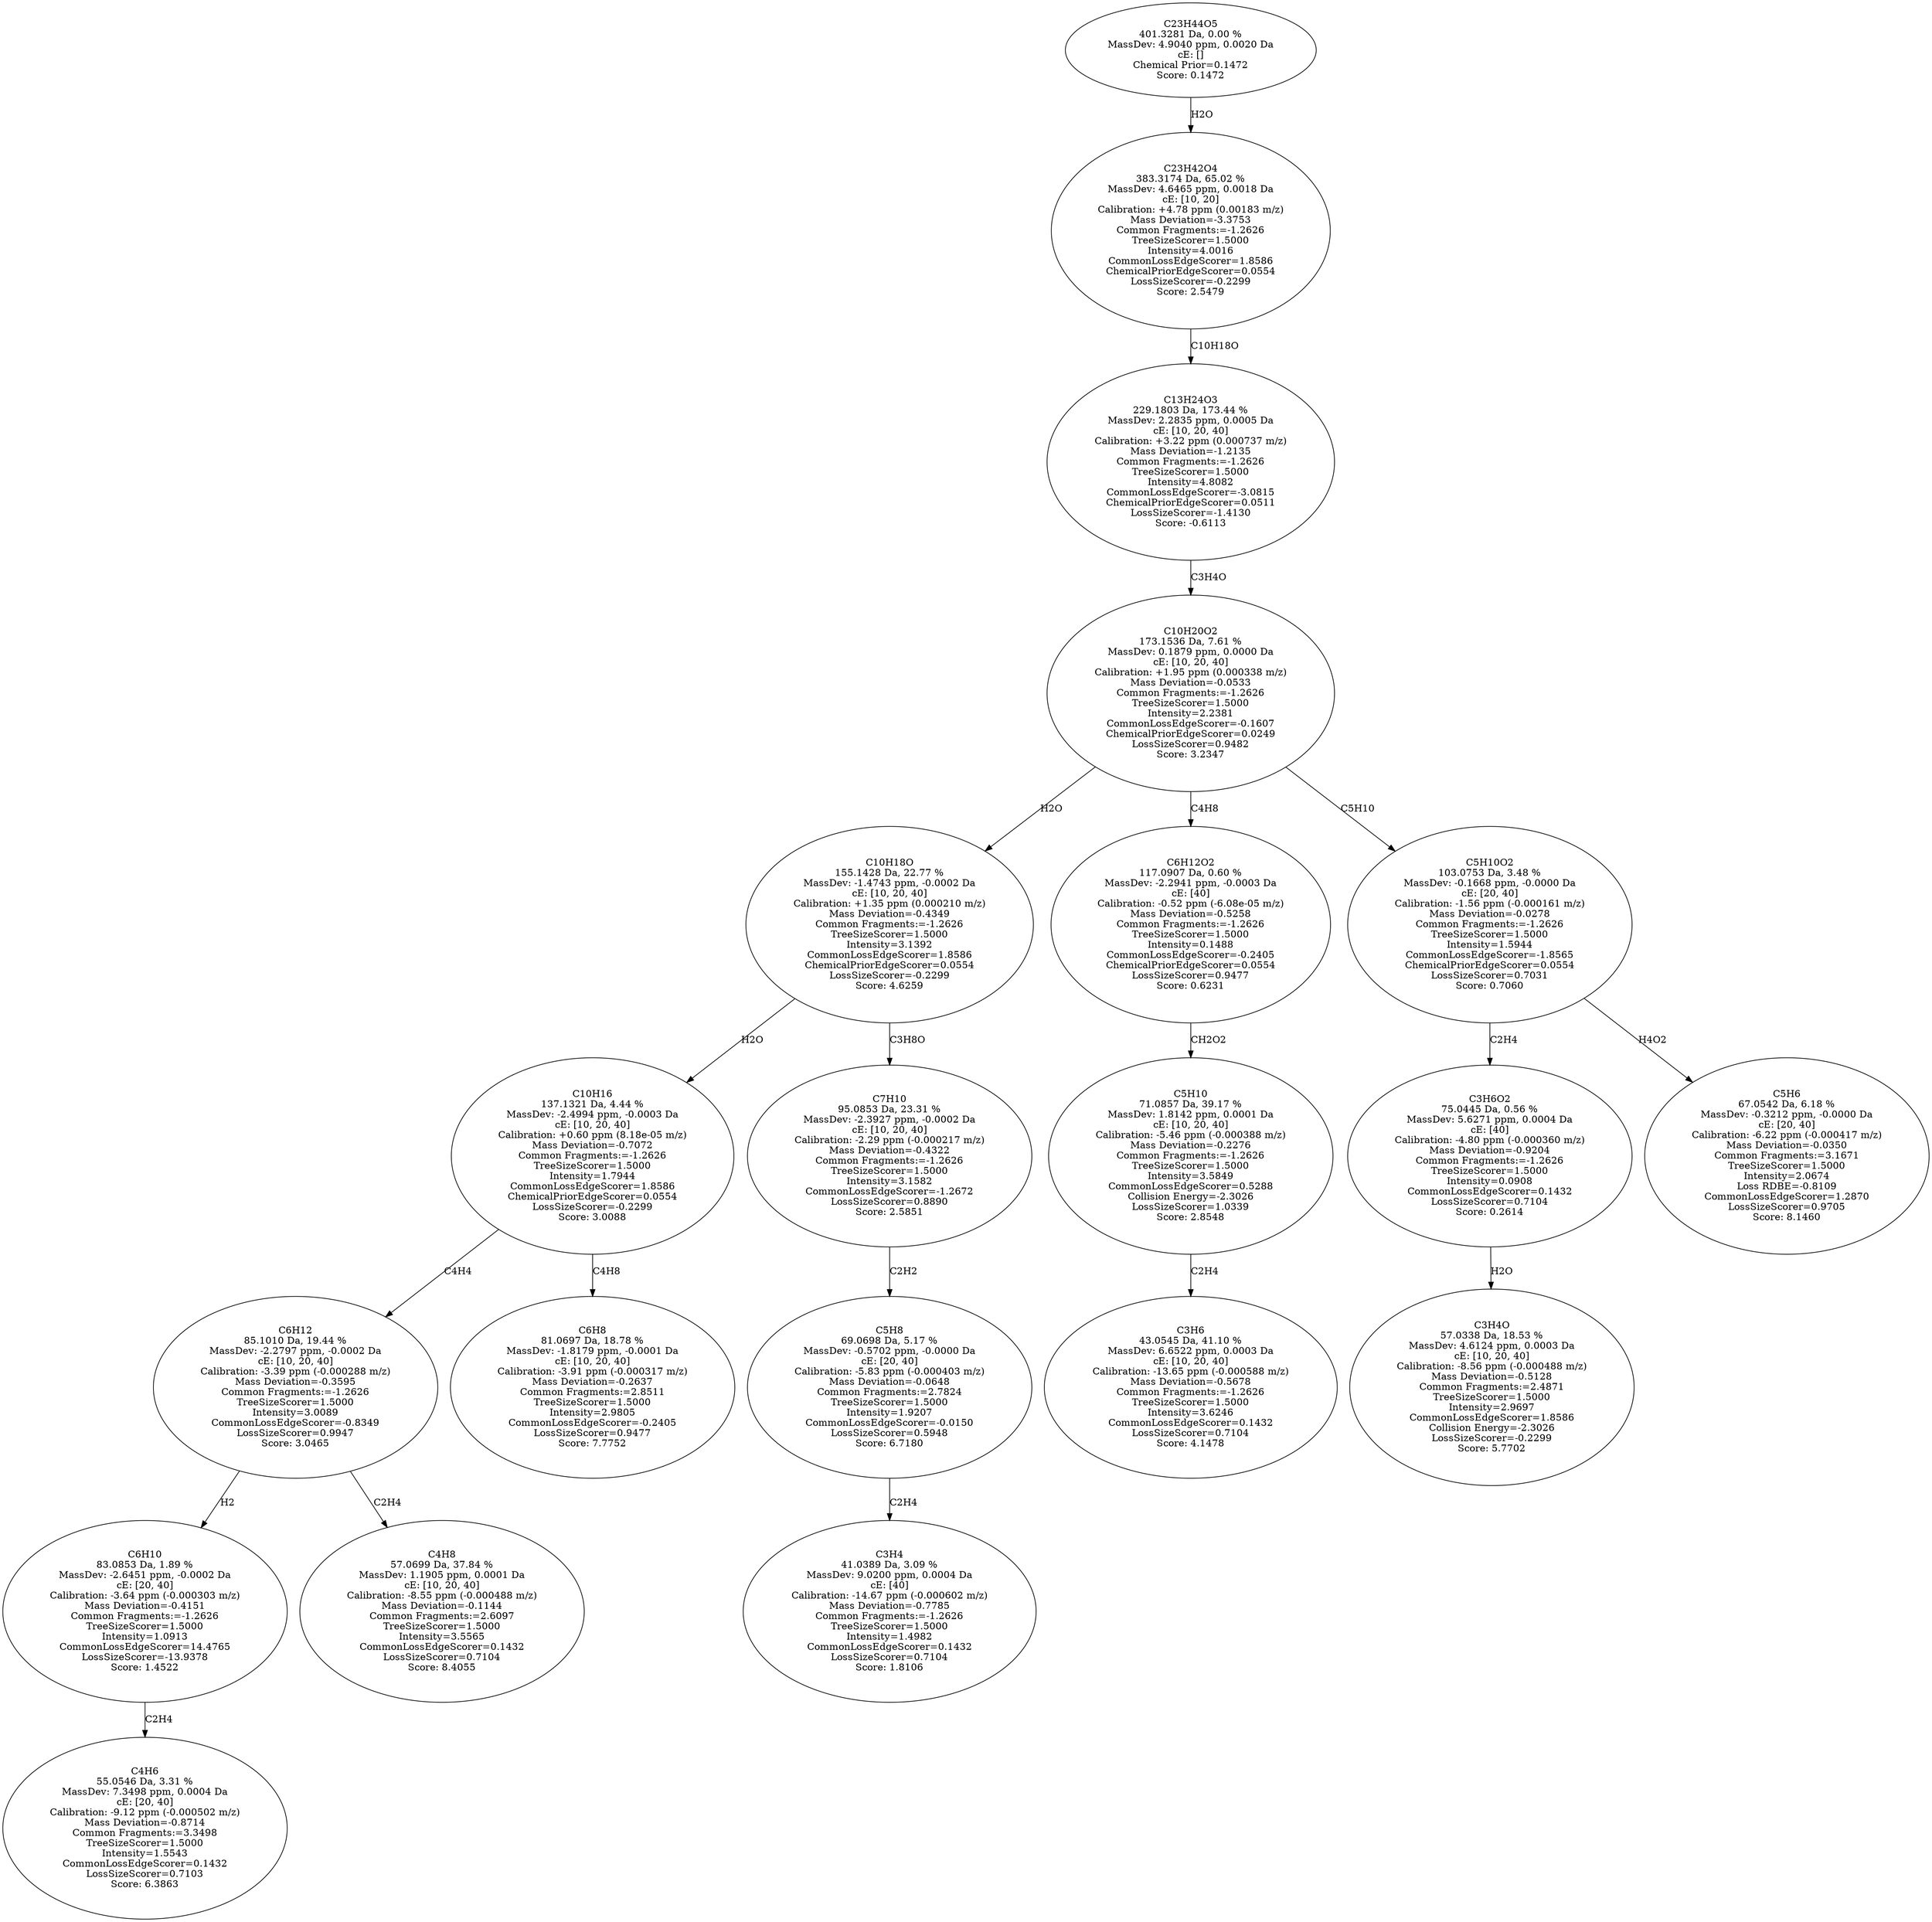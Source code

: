 strict digraph {
v1 [label="C4H6\n55.0546 Da, 3.31 %\nMassDev: 7.3498 ppm, 0.0004 Da\ncE: [20, 40]\nCalibration: -9.12 ppm (-0.000502 m/z)\nMass Deviation=-0.8714\nCommon Fragments:=3.3498\nTreeSizeScorer=1.5000\nIntensity=1.5543\nCommonLossEdgeScorer=0.1432\nLossSizeScorer=0.7103\nScore: 6.3863"];
v2 [label="C6H10\n83.0853 Da, 1.89 %\nMassDev: -2.6451 ppm, -0.0002 Da\ncE: [20, 40]\nCalibration: -3.64 ppm (-0.000303 m/z)\nMass Deviation=-0.4151\nCommon Fragments:=-1.2626\nTreeSizeScorer=1.5000\nIntensity=1.0913\nCommonLossEdgeScorer=14.4765\nLossSizeScorer=-13.9378\nScore: 1.4522"];
v3 [label="C4H8\n57.0699 Da, 37.84 %\nMassDev: 1.1905 ppm, 0.0001 Da\ncE: [10, 20, 40]\nCalibration: -8.55 ppm (-0.000488 m/z)\nMass Deviation=-0.1144\nCommon Fragments:=2.6097\nTreeSizeScorer=1.5000\nIntensity=3.5565\nCommonLossEdgeScorer=0.1432\nLossSizeScorer=0.7104\nScore: 8.4055"];
v4 [label="C6H12\n85.1010 Da, 19.44 %\nMassDev: -2.2797 ppm, -0.0002 Da\ncE: [10, 20, 40]\nCalibration: -3.39 ppm (-0.000288 m/z)\nMass Deviation=-0.3595\nCommon Fragments:=-1.2626\nTreeSizeScorer=1.5000\nIntensity=3.0089\nCommonLossEdgeScorer=-0.8349\nLossSizeScorer=0.9947\nScore: 3.0465"];
v5 [label="C6H8\n81.0697 Da, 18.78 %\nMassDev: -1.8179 ppm, -0.0001 Da\ncE: [10, 20, 40]\nCalibration: -3.91 ppm (-0.000317 m/z)\nMass Deviation=-0.2637\nCommon Fragments:=2.8511\nTreeSizeScorer=1.5000\nIntensity=2.9805\nCommonLossEdgeScorer=-0.2405\nLossSizeScorer=0.9477\nScore: 7.7752"];
v6 [label="C10H16\n137.1321 Da, 4.44 %\nMassDev: -2.4994 ppm, -0.0003 Da\ncE: [10, 20, 40]\nCalibration: +0.60 ppm (8.18e-05 m/z)\nMass Deviation=-0.7072\nCommon Fragments:=-1.2626\nTreeSizeScorer=1.5000\nIntensity=1.7944\nCommonLossEdgeScorer=1.8586\nChemicalPriorEdgeScorer=0.0554\nLossSizeScorer=-0.2299\nScore: 3.0088"];
v7 [label="C3H4\n41.0389 Da, 3.09 %\nMassDev: 9.0200 ppm, 0.0004 Da\ncE: [40]\nCalibration: -14.67 ppm (-0.000602 m/z)\nMass Deviation=-0.7785\nCommon Fragments:=-1.2626\nTreeSizeScorer=1.5000\nIntensity=1.4982\nCommonLossEdgeScorer=0.1432\nLossSizeScorer=0.7104\nScore: 1.8106"];
v8 [label="C5H8\n69.0698 Da, 5.17 %\nMassDev: -0.5702 ppm, -0.0000 Da\ncE: [20, 40]\nCalibration: -5.83 ppm (-0.000403 m/z)\nMass Deviation=-0.0648\nCommon Fragments:=2.7824\nTreeSizeScorer=1.5000\nIntensity=1.9207\nCommonLossEdgeScorer=-0.0150\nLossSizeScorer=0.5948\nScore: 6.7180"];
v9 [label="C7H10\n95.0853 Da, 23.31 %\nMassDev: -2.3927 ppm, -0.0002 Da\ncE: [10, 20, 40]\nCalibration: -2.29 ppm (-0.000217 m/z)\nMass Deviation=-0.4322\nCommon Fragments:=-1.2626\nTreeSizeScorer=1.5000\nIntensity=3.1582\nCommonLossEdgeScorer=-1.2672\nLossSizeScorer=0.8890\nScore: 2.5851"];
v10 [label="C10H18O\n155.1428 Da, 22.77 %\nMassDev: -1.4743 ppm, -0.0002 Da\ncE: [10, 20, 40]\nCalibration: +1.35 ppm (0.000210 m/z)\nMass Deviation=-0.4349\nCommon Fragments:=-1.2626\nTreeSizeScorer=1.5000\nIntensity=3.1392\nCommonLossEdgeScorer=1.8586\nChemicalPriorEdgeScorer=0.0554\nLossSizeScorer=-0.2299\nScore: 4.6259"];
v11 [label="C3H6\n43.0545 Da, 41.10 %\nMassDev: 6.6522 ppm, 0.0003 Da\ncE: [10, 20, 40]\nCalibration: -13.65 ppm (-0.000588 m/z)\nMass Deviation=-0.5678\nCommon Fragments:=-1.2626\nTreeSizeScorer=1.5000\nIntensity=3.6246\nCommonLossEdgeScorer=0.1432\nLossSizeScorer=0.7104\nScore: 4.1478"];
v12 [label="C5H10\n71.0857 Da, 39.17 %\nMassDev: 1.8142 ppm, 0.0001 Da\ncE: [10, 20, 40]\nCalibration: -5.46 ppm (-0.000388 m/z)\nMass Deviation=-0.2276\nCommon Fragments:=-1.2626\nTreeSizeScorer=1.5000\nIntensity=3.5849\nCommonLossEdgeScorer=0.5288\nCollision Energy=-2.3026\nLossSizeScorer=1.0339\nScore: 2.8548"];
v13 [label="C6H12O2\n117.0907 Da, 0.60 %\nMassDev: -2.2941 ppm, -0.0003 Da\ncE: [40]\nCalibration: -0.52 ppm (-6.08e-05 m/z)\nMass Deviation=-0.5258\nCommon Fragments:=-1.2626\nTreeSizeScorer=1.5000\nIntensity=0.1488\nCommonLossEdgeScorer=-0.2405\nChemicalPriorEdgeScorer=0.0554\nLossSizeScorer=0.9477\nScore: 0.6231"];
v14 [label="C3H4O\n57.0338 Da, 18.53 %\nMassDev: 4.6124 ppm, 0.0003 Da\ncE: [10, 20, 40]\nCalibration: -8.56 ppm (-0.000488 m/z)\nMass Deviation=-0.5128\nCommon Fragments:=2.4871\nTreeSizeScorer=1.5000\nIntensity=2.9697\nCommonLossEdgeScorer=1.8586\nCollision Energy=-2.3026\nLossSizeScorer=-0.2299\nScore: 5.7702"];
v15 [label="C3H6O2\n75.0445 Da, 0.56 %\nMassDev: 5.6271 ppm, 0.0004 Da\ncE: [40]\nCalibration: -4.80 ppm (-0.000360 m/z)\nMass Deviation=-0.9204\nCommon Fragments:=-1.2626\nTreeSizeScorer=1.5000\nIntensity=0.0908\nCommonLossEdgeScorer=0.1432\nLossSizeScorer=0.7104\nScore: 0.2614"];
v16 [label="C5H6\n67.0542 Da, 6.18 %\nMassDev: -0.3212 ppm, -0.0000 Da\ncE: [20, 40]\nCalibration: -6.22 ppm (-0.000417 m/z)\nMass Deviation=-0.0350\nCommon Fragments:=3.1671\nTreeSizeScorer=1.5000\nIntensity=2.0674\nLoss RDBE=-0.8109\nCommonLossEdgeScorer=1.2870\nLossSizeScorer=0.9705\nScore: 8.1460"];
v17 [label="C5H10O2\n103.0753 Da, 3.48 %\nMassDev: -0.1668 ppm, -0.0000 Da\ncE: [20, 40]\nCalibration: -1.56 ppm (-0.000161 m/z)\nMass Deviation=-0.0278\nCommon Fragments:=-1.2626\nTreeSizeScorer=1.5000\nIntensity=1.5944\nCommonLossEdgeScorer=-1.8565\nChemicalPriorEdgeScorer=0.0554\nLossSizeScorer=0.7031\nScore: 0.7060"];
v18 [label="C10H20O2\n173.1536 Da, 7.61 %\nMassDev: 0.1879 ppm, 0.0000 Da\ncE: [10, 20, 40]\nCalibration: +1.95 ppm (0.000338 m/z)\nMass Deviation=-0.0533\nCommon Fragments:=-1.2626\nTreeSizeScorer=1.5000\nIntensity=2.2381\nCommonLossEdgeScorer=-0.1607\nChemicalPriorEdgeScorer=0.0249\nLossSizeScorer=0.9482\nScore: 3.2347"];
v19 [label="C13H24O3\n229.1803 Da, 173.44 %\nMassDev: 2.2835 ppm, 0.0005 Da\ncE: [10, 20, 40]\nCalibration: +3.22 ppm (0.000737 m/z)\nMass Deviation=-1.2135\nCommon Fragments:=-1.2626\nTreeSizeScorer=1.5000\nIntensity=4.8082\nCommonLossEdgeScorer=-3.0815\nChemicalPriorEdgeScorer=0.0511\nLossSizeScorer=-1.4130\nScore: -0.6113"];
v20 [label="C23H42O4\n383.3174 Da, 65.02 %\nMassDev: 4.6465 ppm, 0.0018 Da\ncE: [10, 20]\nCalibration: +4.78 ppm (0.00183 m/z)\nMass Deviation=-3.3753\nCommon Fragments:=-1.2626\nTreeSizeScorer=1.5000\nIntensity=4.0016\nCommonLossEdgeScorer=1.8586\nChemicalPriorEdgeScorer=0.0554\nLossSizeScorer=-0.2299\nScore: 2.5479"];
v21 [label="C23H44O5\n401.3281 Da, 0.00 %\nMassDev: 4.9040 ppm, 0.0020 Da\ncE: []\nChemical Prior=0.1472\nScore: 0.1472"];
v2 -> v1 [label="C2H4"];
v4 -> v2 [label="H2"];
v4 -> v3 [label="C2H4"];
v6 -> v4 [label="C4H4"];
v6 -> v5 [label="C4H8"];
v10 -> v6 [label="H2O"];
v8 -> v7 [label="C2H4"];
v9 -> v8 [label="C2H2"];
v10 -> v9 [label="C3H8O"];
v18 -> v10 [label="H2O"];
v12 -> v11 [label="C2H4"];
v13 -> v12 [label="CH2O2"];
v18 -> v13 [label="C4H8"];
v15 -> v14 [label="H2O"];
v17 -> v15 [label="C2H4"];
v17 -> v16 [label="H4O2"];
v18 -> v17 [label="C5H10"];
v19 -> v18 [label="C3H4O"];
v20 -> v19 [label="C10H18O"];
v21 -> v20 [label="H2O"];
}